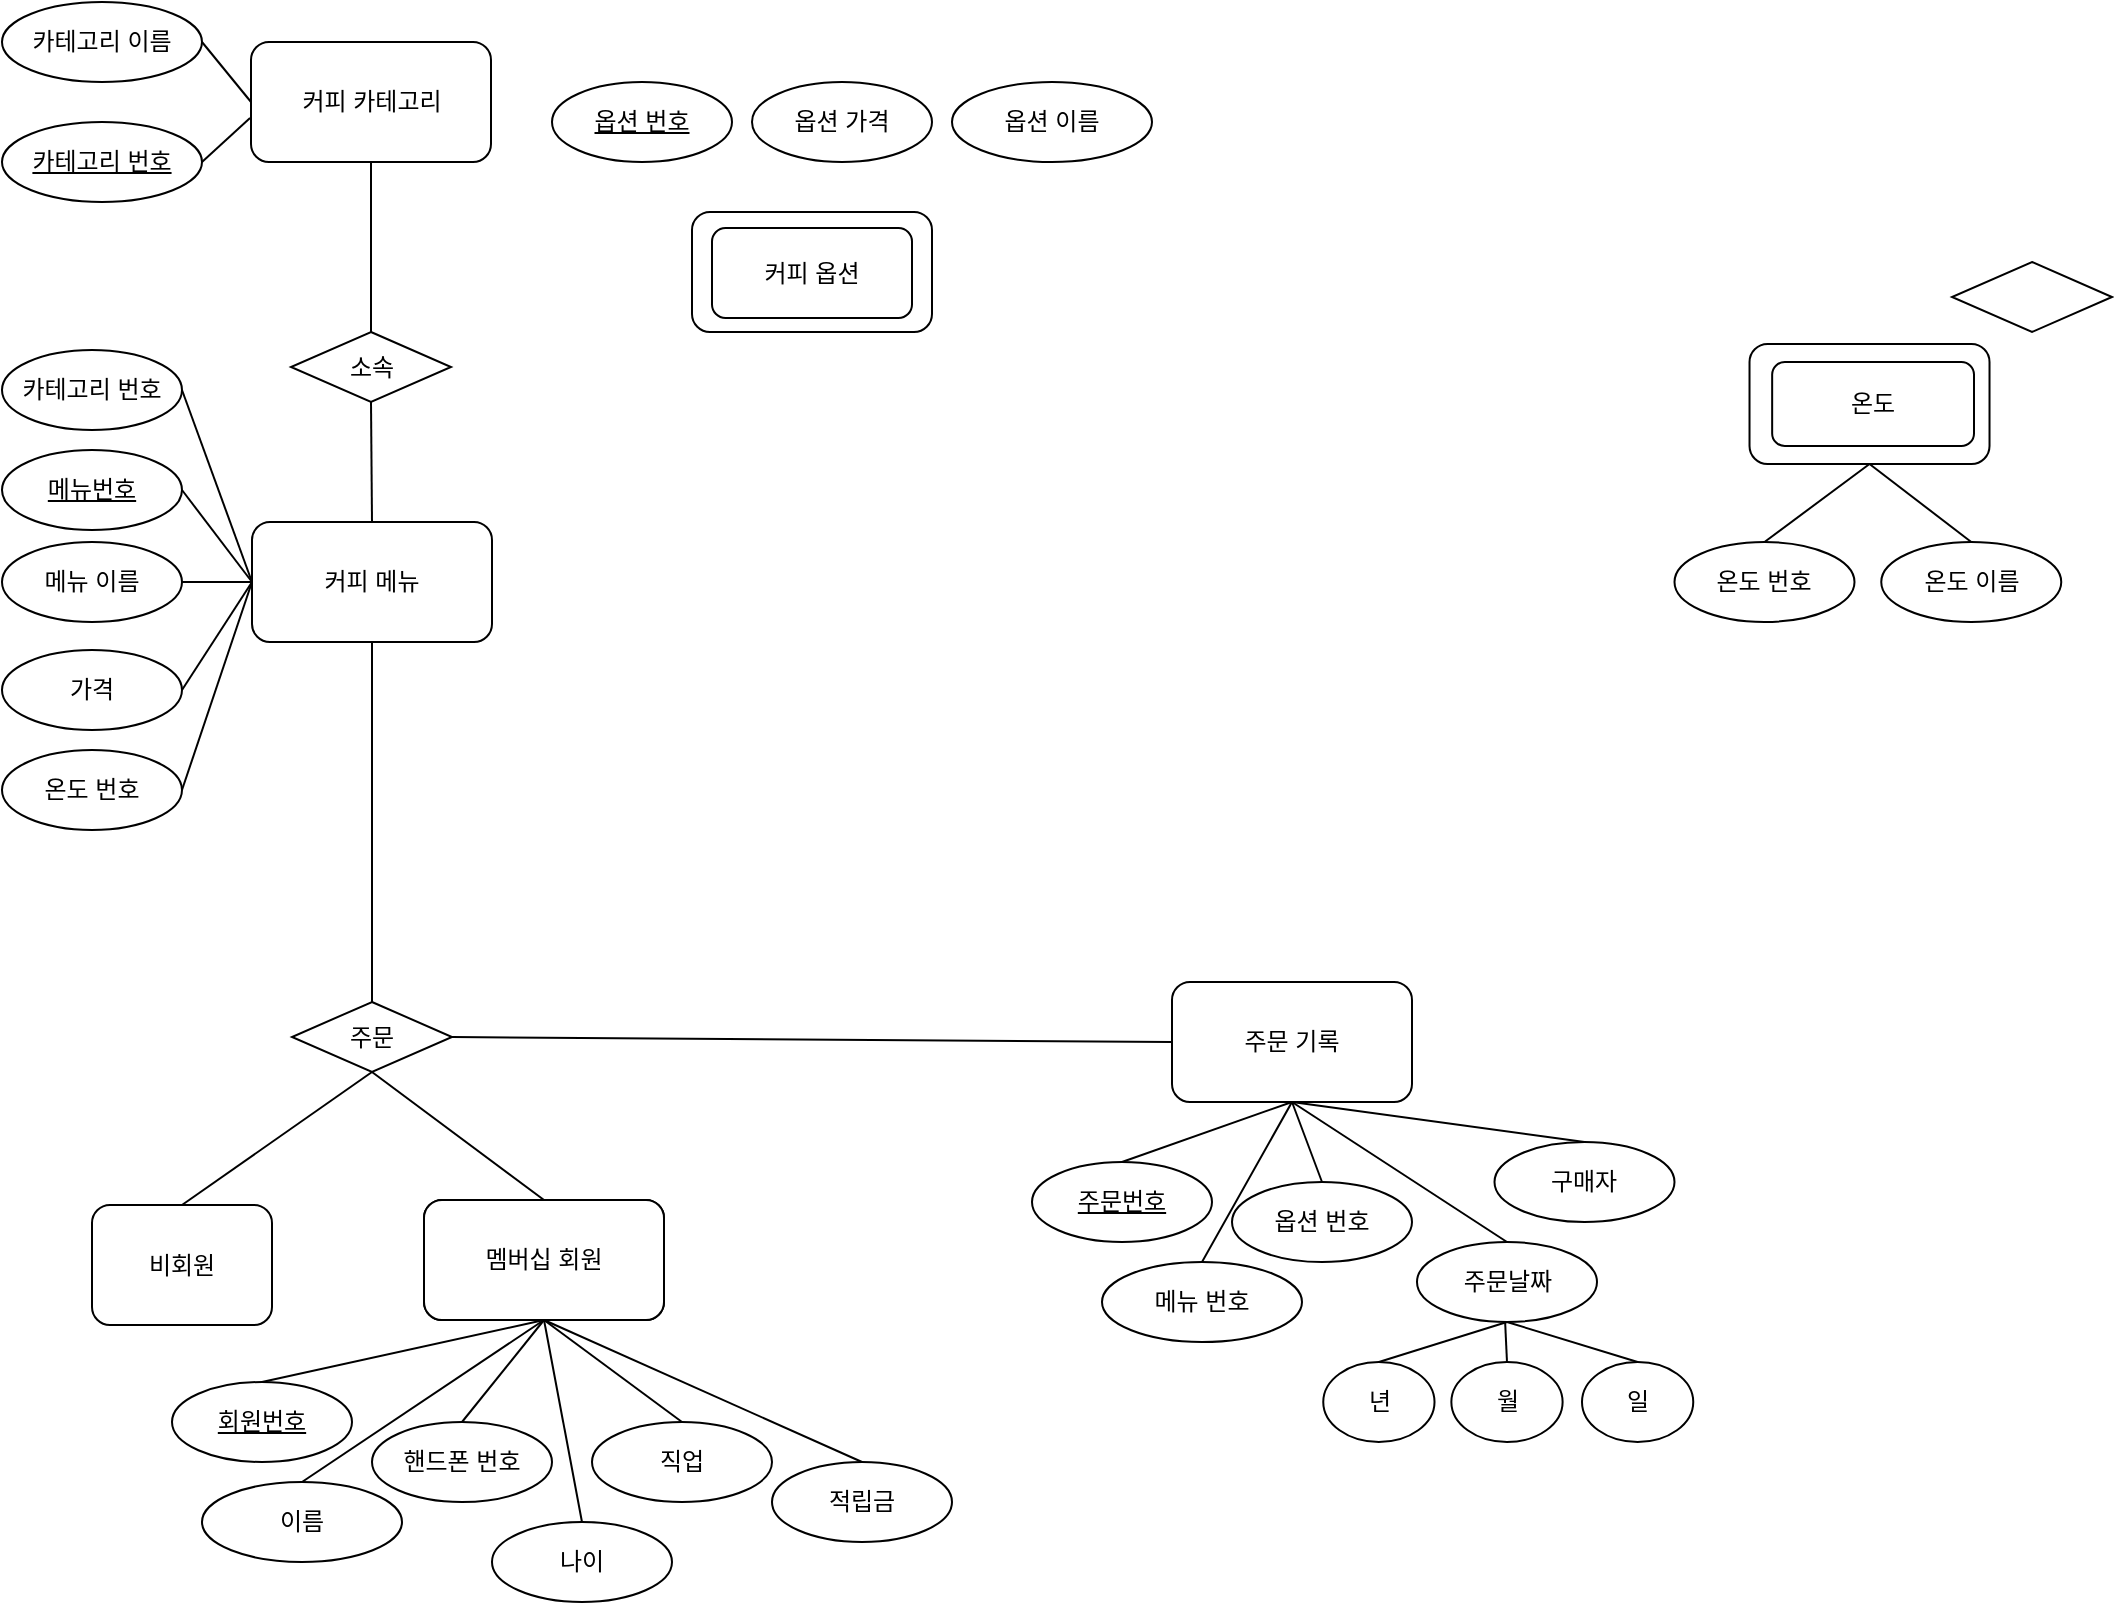 <mxfile version="19.0.3" type="github">
  <diagram id="R2lEEEUBdFMjLlhIrx00" name="Page-1">
    <mxGraphModel dx="2249" dy="1931" grid="1" gridSize="10" guides="1" tooltips="1" connect="1" arrows="1" fold="1" page="1" pageScale="1" pageWidth="827" pageHeight="1169" math="0" shadow="0" extFonts="Permanent Marker^https://fonts.googleapis.com/css?family=Permanent+Marker">
      <root>
        <mxCell id="0" />
        <mxCell id="1" parent="0" />
        <mxCell id="VNDyjXSrR8N72qDSLMql-7" value="커피 카테고리" style="rounded=1;whiteSpace=wrap;html=1;gradientColor=none;direction=east;rotation=0;flipV=1;flipH=1;" parent="1" vertex="1">
          <mxGeometry x="-540.5" y="-900" width="120" height="60" as="geometry" />
        </mxCell>
        <mxCell id="VNDyjXSrR8N72qDSLMql-10" value="&lt;u&gt;카테고리 번호&lt;/u&gt;" style="ellipse;whiteSpace=wrap;html=1;rounded=0;" parent="1" vertex="1">
          <mxGeometry x="-665" y="-860" width="100" height="40" as="geometry" />
        </mxCell>
        <mxCell id="VNDyjXSrR8N72qDSLMql-12" value="카테고리 이름" style="ellipse;whiteSpace=wrap;html=1;rounded=0;" parent="1" vertex="1">
          <mxGeometry x="-665" y="-920" width="100" height="40" as="geometry" />
        </mxCell>
        <mxCell id="VNDyjXSrR8N72qDSLMql-23" value="소속" style="rhombus;whiteSpace=wrap;html=1;rounded=0;" parent="1" vertex="1">
          <mxGeometry x="-520.5" y="-755" width="80" height="35" as="geometry" />
        </mxCell>
        <mxCell id="VNDyjXSrR8N72qDSLMql-27" value="멤버십 회원" style="rounded=1;whiteSpace=wrap;html=1;" parent="1" vertex="1">
          <mxGeometry x="-454" y="-321" width="120" height="60" as="geometry" />
        </mxCell>
        <mxCell id="VNDyjXSrR8N72qDSLMql-28" value="" style="endArrow=none;html=1;rounded=0;exitX=0.5;exitY=0;exitDx=0;exitDy=0;entryX=0.5;entryY=1;entryDx=0;entryDy=0;" parent="1" target="_uLtGZnAYqpJWhKQmBAT-17" edge="1" source="_uLtGZnAYqpJWhKQmBAT-19">
          <mxGeometry width="50" height="50" relative="1" as="geometry">
            <mxPoint x="-479" y="-231" as="sourcePoint" />
            <mxPoint x="-404" y="-261" as="targetPoint" />
          </mxGeometry>
        </mxCell>
        <mxCell id="VNDyjXSrR8N72qDSLMql-30" value="이름" style="ellipse;whiteSpace=wrap;html=1;rounded=0;" parent="1" vertex="1">
          <mxGeometry x="-565" y="-180" width="100" height="40" as="geometry" />
        </mxCell>
        <mxCell id="VNDyjXSrR8N72qDSLMql-31" value="" style="endArrow=none;html=1;rounded=0;exitX=0.5;exitY=0;exitDx=0;exitDy=0;entryX=0.5;entryY=1;entryDx=0;entryDy=0;" parent="1" source="VNDyjXSrR8N72qDSLMql-30" target="VNDyjXSrR8N72qDSLMql-27" edge="1">
          <mxGeometry width="50" height="50" relative="1" as="geometry">
            <mxPoint x="-184" y="-71" as="sourcePoint" />
            <mxPoint x="-404" y="-261" as="targetPoint" />
          </mxGeometry>
        </mxCell>
        <mxCell id="VNDyjXSrR8N72qDSLMql-32" value="핸드폰 번호" style="ellipse;whiteSpace=wrap;html=1;rounded=0;" parent="1" vertex="1">
          <mxGeometry x="-480" y="-210" width="90" height="40" as="geometry" />
        </mxCell>
        <mxCell id="VNDyjXSrR8N72qDSLMql-33" value="적립금" style="ellipse;whiteSpace=wrap;html=1;rounded=0;" parent="1" vertex="1">
          <mxGeometry x="-280" y="-190" width="90" height="40" as="geometry" />
        </mxCell>
        <mxCell id="VNDyjXSrR8N72qDSLMql-34" value="" style="endArrow=none;html=1;rounded=0;entryX=0.5;entryY=0;entryDx=0;entryDy=0;exitX=0.5;exitY=1;exitDx=0;exitDy=0;" parent="1" source="_uLtGZnAYqpJWhKQmBAT-17" target="VNDyjXSrR8N72qDSLMql-32" edge="1">
          <mxGeometry width="50" height="50" relative="1" as="geometry">
            <mxPoint x="-360" y="-250" as="sourcePoint" />
            <mxPoint x="-464" y="-121" as="targetPoint" />
          </mxGeometry>
        </mxCell>
        <mxCell id="VNDyjXSrR8N72qDSLMql-35" value="" style="endArrow=none;html=1;rounded=0;entryX=0.5;entryY=0;entryDx=0;entryDy=0;exitX=0.5;exitY=1;exitDx=0;exitDy=0;" parent="1" source="_uLtGZnAYqpJWhKQmBAT-17" target="VNDyjXSrR8N72qDSLMql-33" edge="1">
          <mxGeometry width="50" height="50" relative="1" as="geometry">
            <mxPoint x="-364" y="-271" as="sourcePoint" />
            <mxPoint x="-259" y="-221" as="targetPoint" />
          </mxGeometry>
        </mxCell>
        <mxCell id="VNDyjXSrR8N72qDSLMql-37" value="온도 번호" style="ellipse;whiteSpace=wrap;html=1;rounded=0;" parent="1" vertex="1">
          <mxGeometry x="-665" y="-546" width="90" height="40" as="geometry" />
        </mxCell>
        <mxCell id="VNDyjXSrR8N72qDSLMql-43" value="주문 기록" style="rounded=1;whiteSpace=wrap;html=1;" parent="1" vertex="1">
          <mxGeometry x="-80" y="-430" width="120" height="60" as="geometry" />
        </mxCell>
        <mxCell id="VNDyjXSrR8N72qDSLMql-44" value="" style="endArrow=none;html=1;rounded=0;exitX=0.5;exitY=0;exitDx=0;exitDy=0;entryX=0.5;entryY=1;entryDx=0;entryDy=0;" parent="1" source="VNDyjXSrR8N72qDSLMql-45" target="VNDyjXSrR8N72qDSLMql-43" edge="1">
          <mxGeometry width="50" height="50" relative="1" as="geometry">
            <mxPoint x="-80" y="-300" as="sourcePoint" />
            <mxPoint x="-30" y="-370" as="targetPoint" />
          </mxGeometry>
        </mxCell>
        <mxCell id="VNDyjXSrR8N72qDSLMql-45" value="&lt;u&gt;주문번호&lt;/u&gt;" style="ellipse;whiteSpace=wrap;html=1;rounded=0;" parent="1" vertex="1">
          <mxGeometry x="-150" y="-340" width="90" height="40" as="geometry" />
        </mxCell>
        <mxCell id="VNDyjXSrR8N72qDSLMql-46" value="메뉴 번호" style="ellipse;whiteSpace=wrap;html=1;rounded=0;" parent="1" vertex="1">
          <mxGeometry x="-115" y="-290" width="100" height="40" as="geometry" />
        </mxCell>
        <mxCell id="VNDyjXSrR8N72qDSLMql-47" value="" style="endArrow=none;html=1;rounded=0;exitX=0.5;exitY=0;exitDx=0;exitDy=0;entryX=0.5;entryY=1;entryDx=0;entryDy=0;" parent="1" source="VNDyjXSrR8N72qDSLMql-46" target="VNDyjXSrR8N72qDSLMql-43" edge="1">
          <mxGeometry width="50" height="50" relative="1" as="geometry">
            <mxPoint x="190" y="-180" as="sourcePoint" />
            <mxPoint x="-30" y="-370" as="targetPoint" />
          </mxGeometry>
        </mxCell>
        <mxCell id="VNDyjXSrR8N72qDSLMql-48" value="옵션 번호" style="ellipse;whiteSpace=wrap;html=1;rounded=0;" parent="1" vertex="1">
          <mxGeometry x="-50" y="-330" width="90" height="40" as="geometry" />
        </mxCell>
        <mxCell id="VNDyjXSrR8N72qDSLMql-49" value="주문날짜" style="ellipse;whiteSpace=wrap;html=1;rounded=0;" parent="1" vertex="1">
          <mxGeometry x="42.5" y="-300" width="90" height="40" as="geometry" />
        </mxCell>
        <mxCell id="VNDyjXSrR8N72qDSLMql-50" value="" style="endArrow=none;html=1;rounded=0;entryX=0.5;entryY=0;entryDx=0;entryDy=0;" parent="1" target="VNDyjXSrR8N72qDSLMql-48" edge="1">
          <mxGeometry width="50" height="50" relative="1" as="geometry">
            <mxPoint x="-20" y="-370" as="sourcePoint" />
            <mxPoint x="-90" y="-230" as="targetPoint" />
          </mxGeometry>
        </mxCell>
        <mxCell id="VNDyjXSrR8N72qDSLMql-51" value="" style="endArrow=none;html=1;rounded=0;entryX=0.5;entryY=0;entryDx=0;entryDy=0;" parent="1" target="VNDyjXSrR8N72qDSLMql-49" edge="1">
          <mxGeometry width="50" height="50" relative="1" as="geometry">
            <mxPoint x="-20" y="-370" as="sourcePoint" />
            <mxPoint x="115" y="-330" as="targetPoint" />
          </mxGeometry>
        </mxCell>
        <mxCell id="VNDyjXSrR8N72qDSLMql-70" value="커피 옵션" style="rounded=1;whiteSpace=wrap;html=1;" parent="1" vertex="1">
          <mxGeometry x="-320" y="-815" width="120" height="60" as="geometry" />
        </mxCell>
        <mxCell id="VNDyjXSrR8N72qDSLMql-72" value="&lt;u&gt;옵션 번호&lt;/u&gt;" style="ellipse;whiteSpace=wrap;html=1;rounded=0;" parent="1" vertex="1">
          <mxGeometry x="-390" y="-880" width="90" height="40" as="geometry" />
        </mxCell>
        <mxCell id="VNDyjXSrR8N72qDSLMql-73" value="옵션 이름" style="ellipse;whiteSpace=wrap;html=1;rounded=0;" parent="1" vertex="1">
          <mxGeometry x="-190" y="-880" width="100" height="40" as="geometry" />
        </mxCell>
        <mxCell id="VNDyjXSrR8N72qDSLMql-75" value="옵션 가격" style="ellipse;whiteSpace=wrap;html=1;rounded=0;" parent="1" vertex="1">
          <mxGeometry x="-290" y="-880" width="90" height="40" as="geometry" />
        </mxCell>
        <mxCell id="VNDyjXSrR8N72qDSLMql-79" value="가격" style="ellipse;whiteSpace=wrap;html=1;rounded=0;" parent="1" vertex="1">
          <mxGeometry x="-665" y="-596" width="90" height="40" as="geometry" />
        </mxCell>
        <mxCell id="VNDyjXSrR8N72qDSLMql-92" value="구매자" style="ellipse;whiteSpace=wrap;html=1;rounded=0;" parent="1" vertex="1">
          <mxGeometry x="81.25" y="-350" width="90" height="40" as="geometry" />
        </mxCell>
        <mxCell id="VNDyjXSrR8N72qDSLMql-93" value="" style="endArrow=none;html=1;exitX=0.5;exitY=0;exitDx=0;exitDy=0;entryX=0.5;entryY=1;entryDx=0;entryDy=0;" parent="1" source="VNDyjXSrR8N72qDSLMql-92" target="VNDyjXSrR8N72qDSLMql-43" edge="1">
          <mxGeometry width="50" height="50" relative="1" as="geometry">
            <mxPoint x="211.25" y="-540" as="sourcePoint" />
            <mxPoint x="261.25" y="-590" as="targetPoint" />
          </mxGeometry>
        </mxCell>
        <mxCell id="_uLtGZnAYqpJWhKQmBAT-6" value="커피 메뉴" style="rounded=1;whiteSpace=wrap;html=1;" parent="1" vertex="1">
          <mxGeometry x="-540" y="-660" width="120" height="60" as="geometry" />
        </mxCell>
        <mxCell id="_uLtGZnAYqpJWhKQmBAT-8" value="카테고리 번호" style="ellipse;whiteSpace=wrap;html=1;rounded=0;" parent="1" vertex="1">
          <mxGeometry x="-665" y="-746" width="90" height="40" as="geometry" />
        </mxCell>
        <mxCell id="_uLtGZnAYqpJWhKQmBAT-9" value="&lt;u&gt;메뉴번호&lt;/u&gt;" style="ellipse;whiteSpace=wrap;html=1;rounded=0;" parent="1" vertex="1">
          <mxGeometry x="-665" y="-696" width="90" height="40" as="geometry" />
        </mxCell>
        <mxCell id="_uLtGZnAYqpJWhKQmBAT-11" value="메뉴 이름" style="ellipse;whiteSpace=wrap;html=1;rounded=0;" parent="1" vertex="1">
          <mxGeometry x="-665" y="-650" width="90" height="40" as="geometry" />
        </mxCell>
        <mxCell id="_uLtGZnAYqpJWhKQmBAT-17" value="멤버십 회원" style="rounded=1;whiteSpace=wrap;html=1;" parent="1" vertex="1">
          <mxGeometry x="-454" y="-321" width="120" height="60" as="geometry" />
        </mxCell>
        <mxCell id="_uLtGZnAYqpJWhKQmBAT-19" value="&lt;u&gt;회원번호&lt;/u&gt;" style="ellipse;whiteSpace=wrap;html=1;rounded=0;" parent="1" vertex="1">
          <mxGeometry x="-580" y="-230" width="90" height="40" as="geometry" />
        </mxCell>
        <mxCell id="_uLtGZnAYqpJWhKQmBAT-38" value="주문" style="rhombus;whiteSpace=wrap;html=1;rounded=0;" parent="1" vertex="1">
          <mxGeometry x="-520" y="-420" width="80" height="35" as="geometry" />
        </mxCell>
        <mxCell id="_uLtGZnAYqpJWhKQmBAT-52" value="" style="rhombus;whiteSpace=wrap;html=1;rounded=0;" parent="1" vertex="1">
          <mxGeometry x="310" y="-790" width="80" height="35" as="geometry" />
        </mxCell>
        <mxCell id="_uLtGZnAYqpJWhKQmBAT-57" value="비회원" style="rounded=1;whiteSpace=wrap;html=1;" parent="1" vertex="1">
          <mxGeometry x="-620" y="-318.5" width="90" height="60" as="geometry" />
        </mxCell>
        <mxCell id="OKHSGFsuie3Eki310nX8-4" value="년" style="ellipse;whiteSpace=wrap;html=1;rounded=0;" parent="1" vertex="1">
          <mxGeometry x="-4.37" y="-240" width="55.63" height="40" as="geometry" />
        </mxCell>
        <mxCell id="OKHSGFsuie3Eki310nX8-5" value="월" style="ellipse;whiteSpace=wrap;html=1;rounded=0;" parent="1" vertex="1">
          <mxGeometry x="59.68" y="-240" width="55.63" height="40" as="geometry" />
        </mxCell>
        <mxCell id="OKHSGFsuie3Eki310nX8-6" value="일" style="ellipse;whiteSpace=wrap;html=1;rounded=0;" parent="1" vertex="1">
          <mxGeometry x="125" y="-240" width="55.63" height="40" as="geometry" />
        </mxCell>
        <mxCell id="OKHSGFsuie3Eki310nX8-7" value="" style="endArrow=none;html=1;rounded=0;entryX=0.5;entryY=1;entryDx=0;entryDy=0;exitX=0.5;exitY=0;exitDx=0;exitDy=0;" parent="1" source="OKHSGFsuie3Eki310nX8-4" target="VNDyjXSrR8N72qDSLMql-49" edge="1">
          <mxGeometry width="50" height="50" relative="1" as="geometry">
            <mxPoint y="-160" as="sourcePoint" />
            <mxPoint x="54.42" y="-265.713" as="targetPoint" />
          </mxGeometry>
        </mxCell>
        <mxCell id="OKHSGFsuie3Eki310nX8-8" value="" style="endArrow=none;html=1;rounded=0;entryX=0.5;entryY=1;entryDx=0;entryDy=0;exitX=0.5;exitY=0;exitDx=0;exitDy=0;" parent="1" source="OKHSGFsuie3Eki310nX8-5" edge="1">
          <mxGeometry width="50" height="50" relative="1" as="geometry">
            <mxPoint x="33.445" y="-230" as="sourcePoint" />
            <mxPoint x="86.565" y="-260" as="targetPoint" />
          </mxGeometry>
        </mxCell>
        <mxCell id="OKHSGFsuie3Eki310nX8-9" value="" style="endArrow=none;html=1;rounded=0;entryX=0.5;entryY=1;entryDx=0;entryDy=0;exitX=0.5;exitY=0;exitDx=0;exitDy=0;" parent="1" source="OKHSGFsuie3Eki310nX8-6" target="VNDyjXSrR8N72qDSLMql-49" edge="1">
          <mxGeometry width="50" height="50" relative="1" as="geometry">
            <mxPoint x="95.635" y="-230" as="sourcePoint" />
            <mxPoint x="118.71" y="-265.713" as="targetPoint" />
          </mxGeometry>
        </mxCell>
        <mxCell id="OKHSGFsuie3Eki310nX8-11" value="온도" style="rounded=1;whiteSpace=wrap;html=1;" parent="1" vertex="1">
          <mxGeometry x="208.76" y="-749" width="120" height="60" as="geometry" />
        </mxCell>
        <mxCell id="OKHSGFsuie3Eki310nX8-12" value="온도 번호" style="ellipse;whiteSpace=wrap;html=1;rounded=0;" parent="1" vertex="1">
          <mxGeometry x="171.25" y="-650" width="90" height="40" as="geometry" />
        </mxCell>
        <mxCell id="OKHSGFsuie3Eki310nX8-13" value="온도 이름" style="ellipse;whiteSpace=wrap;html=1;rounded=0;" parent="1" vertex="1">
          <mxGeometry x="274.63" y="-650" width="90" height="40" as="geometry" />
        </mxCell>
        <mxCell id="OKHSGFsuie3Eki310nX8-14" value="" style="endArrow=none;html=1;rounded=0;exitX=0.5;exitY=0;exitDx=0;exitDy=0;entryX=0.5;entryY=1;entryDx=0;entryDy=0;" parent="1" source="OKHSGFsuie3Eki310nX8-12" target="OKHSGFsuie3Eki310nX8-11" edge="1">
          <mxGeometry width="50" height="50" relative="1" as="geometry">
            <mxPoint x="-211.24" y="-659" as="sourcePoint" />
            <mxPoint x="-161.24" y="-709" as="targetPoint" />
          </mxGeometry>
        </mxCell>
        <mxCell id="OKHSGFsuie3Eki310nX8-16" value="" style="endArrow=none;html=1;rounded=0;exitX=0.5;exitY=0;exitDx=0;exitDy=0;entryX=0.5;entryY=1;entryDx=0;entryDy=0;" parent="1" source="OKHSGFsuie3Eki310nX8-13" target="OKHSGFsuie3Eki310nX8-11" edge="1">
          <mxGeometry width="50" height="50" relative="1" as="geometry">
            <mxPoint x="218.76" y="-589" as="sourcePoint" />
            <mxPoint x="248.76" y="-629" as="targetPoint" />
          </mxGeometry>
        </mxCell>
        <mxCell id="pPfzWGEt-nVa5YvnVh0--1" value="" style="endArrow=none;html=1;rounded=0;exitX=0.5;exitY=0;exitDx=0;exitDy=0;entryX=0.5;entryY=1;entryDx=0;entryDy=0;" edge="1" parent="1" source="_uLtGZnAYqpJWhKQmBAT-57" target="_uLtGZnAYqpJWhKQmBAT-38">
          <mxGeometry width="50" height="50" relative="1" as="geometry">
            <mxPoint x="-130" y="-400" as="sourcePoint" />
            <mxPoint x="-80" y="-450" as="targetPoint" />
          </mxGeometry>
        </mxCell>
        <mxCell id="pPfzWGEt-nVa5YvnVh0--2" value="" style="endArrow=none;html=1;rounded=0;exitX=0.5;exitY=0;exitDx=0;exitDy=0;entryX=0.5;entryY=1;entryDx=0;entryDy=0;" edge="1" parent="1" source="_uLtGZnAYqpJWhKQmBAT-17" target="_uLtGZnAYqpJWhKQmBAT-38">
          <mxGeometry width="50" height="50" relative="1" as="geometry">
            <mxPoint x="-410" y="-192.5" as="sourcePoint" />
            <mxPoint x="-295" y="-407.5" as="targetPoint" />
          </mxGeometry>
        </mxCell>
        <mxCell id="pPfzWGEt-nVa5YvnVh0--6" value="" style="endArrow=none;html=1;rounded=0;exitX=0.5;exitY=0;exitDx=0;exitDy=0;entryX=0.5;entryY=1;entryDx=0;entryDy=0;" edge="1" parent="1" source="_uLtGZnAYqpJWhKQmBAT-38" target="_uLtGZnAYqpJWhKQmBAT-6">
          <mxGeometry width="50" height="50" relative="1" as="geometry">
            <mxPoint x="-585" y="-160" as="sourcePoint" />
            <mxPoint x="-470" y="-375" as="targetPoint" />
          </mxGeometry>
        </mxCell>
        <mxCell id="pPfzWGEt-nVa5YvnVh0--8" value="" style="endArrow=none;html=1;rounded=0;entryX=0.5;entryY=1;entryDx=0;entryDy=0;exitX=0.5;exitY=0;exitDx=0;exitDy=0;" edge="1" parent="1" source="VNDyjXSrR8N72qDSLMql-23" target="VNDyjXSrR8N72qDSLMql-7">
          <mxGeometry width="50" height="50" relative="1" as="geometry">
            <mxPoint x="-420" y="-750" as="sourcePoint" />
            <mxPoint x="-370" y="-800" as="targetPoint" />
          </mxGeometry>
        </mxCell>
        <mxCell id="pPfzWGEt-nVa5YvnVh0--9" value="" style="endArrow=none;html=1;rounded=0;exitX=0.5;exitY=0;exitDx=0;exitDy=0;entryX=0.5;entryY=1;entryDx=0;entryDy=0;" edge="1" parent="1" source="_uLtGZnAYqpJWhKQmBAT-6" target="VNDyjXSrR8N72qDSLMql-23">
          <mxGeometry width="50" height="50" relative="1" as="geometry">
            <mxPoint x="-420" y="-750" as="sourcePoint" />
            <mxPoint x="-370" y="-800" as="targetPoint" />
          </mxGeometry>
        </mxCell>
        <mxCell id="pPfzWGEt-nVa5YvnVh0--10" value="" style="endArrow=none;html=1;rounded=0;exitX=1;exitY=0.5;exitDx=0;exitDy=0;entryX=0;entryY=0.5;entryDx=0;entryDy=0;" edge="1" parent="1" source="_uLtGZnAYqpJWhKQmBAT-38" target="VNDyjXSrR8N72qDSLMql-43">
          <mxGeometry width="50" height="50" relative="1" as="geometry">
            <mxPoint x="-140" y="-530" as="sourcePoint" />
            <mxPoint x="-90" y="-580" as="targetPoint" />
          </mxGeometry>
        </mxCell>
        <mxCell id="pPfzWGEt-nVa5YvnVh0--14" value="" style="endArrow=none;html=1;rounded=0;entryX=0;entryY=0.5;entryDx=0;entryDy=0;exitX=1;exitY=0.5;exitDx=0;exitDy=0;" edge="1" parent="1" source="VNDyjXSrR8N72qDSLMql-12" target="VNDyjXSrR8N72qDSLMql-7">
          <mxGeometry width="50" height="50" relative="1" as="geometry">
            <mxPoint x="-140.5" y="-600" as="sourcePoint" />
            <mxPoint x="-90.5" y="-650" as="targetPoint" />
          </mxGeometry>
        </mxCell>
        <mxCell id="pPfzWGEt-nVa5YvnVh0--15" value="" style="endArrow=none;html=1;rounded=0;entryX=1;entryY=0.5;entryDx=0;entryDy=0;exitX=1.004;exitY=0.367;exitDx=0;exitDy=0;exitPerimeter=0;" edge="1" parent="1" source="VNDyjXSrR8N72qDSLMql-7" target="VNDyjXSrR8N72qDSLMql-10">
          <mxGeometry width="50" height="50" relative="1" as="geometry">
            <mxPoint x="-403.5" y="-820" as="sourcePoint" />
            <mxPoint x="-470.5" y="-830" as="targetPoint" />
          </mxGeometry>
        </mxCell>
        <mxCell id="pPfzWGEt-nVa5YvnVh0--16" value="온도" style="rounded=1;whiteSpace=wrap;html=1;" vertex="1" parent="1">
          <mxGeometry x="220.08" y="-740" width="100.92" height="42" as="geometry" />
        </mxCell>
        <mxCell id="pPfzWGEt-nVa5YvnVh0--21" value="" style="endArrow=none;html=1;rounded=0;exitX=1;exitY=0.5;exitDx=0;exitDy=0;entryX=0;entryY=0.5;entryDx=0;entryDy=0;" edge="1" parent="1" source="_uLtGZnAYqpJWhKQmBAT-8" target="_uLtGZnAYqpJWhKQmBAT-6">
          <mxGeometry width="50" height="50" relative="1" as="geometry">
            <mxPoint x="-140" y="-550" as="sourcePoint" />
            <mxPoint x="-90" y="-600" as="targetPoint" />
          </mxGeometry>
        </mxCell>
        <mxCell id="pPfzWGEt-nVa5YvnVh0--22" value="" style="endArrow=none;html=1;rounded=0;exitX=1;exitY=0.5;exitDx=0;exitDy=0;entryX=0;entryY=0.5;entryDx=0;entryDy=0;" edge="1" parent="1" source="_uLtGZnAYqpJWhKQmBAT-9" target="_uLtGZnAYqpJWhKQmBAT-6">
          <mxGeometry width="50" height="50" relative="1" as="geometry">
            <mxPoint x="-565" y="-690" as="sourcePoint" />
            <mxPoint x="-530" y="-620" as="targetPoint" />
          </mxGeometry>
        </mxCell>
        <mxCell id="pPfzWGEt-nVa5YvnVh0--23" value="" style="endArrow=none;html=1;rounded=0;exitX=1;exitY=0.5;exitDx=0;exitDy=0;entryX=0;entryY=0.5;entryDx=0;entryDy=0;" edge="1" parent="1" source="_uLtGZnAYqpJWhKQmBAT-11" target="_uLtGZnAYqpJWhKQmBAT-6">
          <mxGeometry width="50" height="50" relative="1" as="geometry">
            <mxPoint x="-565" y="-640" as="sourcePoint" />
            <mxPoint x="-540" y="-630" as="targetPoint" />
          </mxGeometry>
        </mxCell>
        <mxCell id="pPfzWGEt-nVa5YvnVh0--24" value="" style="endArrow=none;html=1;rounded=0;exitX=1;exitY=0.5;exitDx=0;exitDy=0;" edge="1" parent="1" source="VNDyjXSrR8N72qDSLMql-79">
          <mxGeometry width="50" height="50" relative="1" as="geometry">
            <mxPoint x="-565" y="-594" as="sourcePoint" />
            <mxPoint x="-540" y="-630" as="targetPoint" />
          </mxGeometry>
        </mxCell>
        <mxCell id="pPfzWGEt-nVa5YvnVh0--25" value="" style="endArrow=none;html=1;rounded=0;exitX=1;exitY=0.5;exitDx=0;exitDy=0;entryX=0;entryY=0.5;entryDx=0;entryDy=0;" edge="1" parent="1" source="VNDyjXSrR8N72qDSLMql-37" target="_uLtGZnAYqpJWhKQmBAT-6">
          <mxGeometry width="50" height="50" relative="1" as="geometry">
            <mxPoint x="-565" y="-540" as="sourcePoint" />
            <mxPoint x="-530" y="-620" as="targetPoint" />
          </mxGeometry>
        </mxCell>
        <mxCell id="pPfzWGEt-nVa5YvnVh0--26" value="커피 옵션" style="rounded=1;whiteSpace=wrap;html=1;" vertex="1" parent="1">
          <mxGeometry x="-310" y="-807" width="100" height="45" as="geometry" />
        </mxCell>
        <mxCell id="pPfzWGEt-nVa5YvnVh0--28" value="나이" style="ellipse;whiteSpace=wrap;html=1;rounded=0;" vertex="1" parent="1">
          <mxGeometry x="-420" y="-160" width="90" height="40" as="geometry" />
        </mxCell>
        <mxCell id="pPfzWGEt-nVa5YvnVh0--29" value="" style="endArrow=none;html=1;rounded=0;entryX=0.5;entryY=0;entryDx=0;entryDy=0;exitX=0.5;exitY=1;exitDx=0;exitDy=0;" edge="1" parent="1" source="_uLtGZnAYqpJWhKQmBAT-17" target="pPfzWGEt-nVa5YvnVh0--28">
          <mxGeometry width="50" height="50" relative="1" as="geometry">
            <mxPoint x="-384" y="-251" as="sourcePoint" />
            <mxPoint x="-355" y="-220" as="targetPoint" />
          </mxGeometry>
        </mxCell>
        <mxCell id="pPfzWGEt-nVa5YvnVh0--31" value="직업" style="ellipse;whiteSpace=wrap;html=1;rounded=0;" vertex="1" parent="1">
          <mxGeometry x="-370" y="-210" width="90" height="40" as="geometry" />
        </mxCell>
        <mxCell id="pPfzWGEt-nVa5YvnVh0--32" value="" style="endArrow=none;html=1;rounded=0;entryX=0.5;entryY=0;entryDx=0;entryDy=0;exitX=0.5;exitY=1;exitDx=0;exitDy=0;" edge="1" parent="1" source="_uLtGZnAYqpJWhKQmBAT-17" target="pPfzWGEt-nVa5YvnVh0--31">
          <mxGeometry width="50" height="50" relative="1" as="geometry">
            <mxPoint x="-384" y="-251" as="sourcePoint" />
            <mxPoint x="-295" y="-220" as="targetPoint" />
          </mxGeometry>
        </mxCell>
      </root>
    </mxGraphModel>
  </diagram>
</mxfile>
